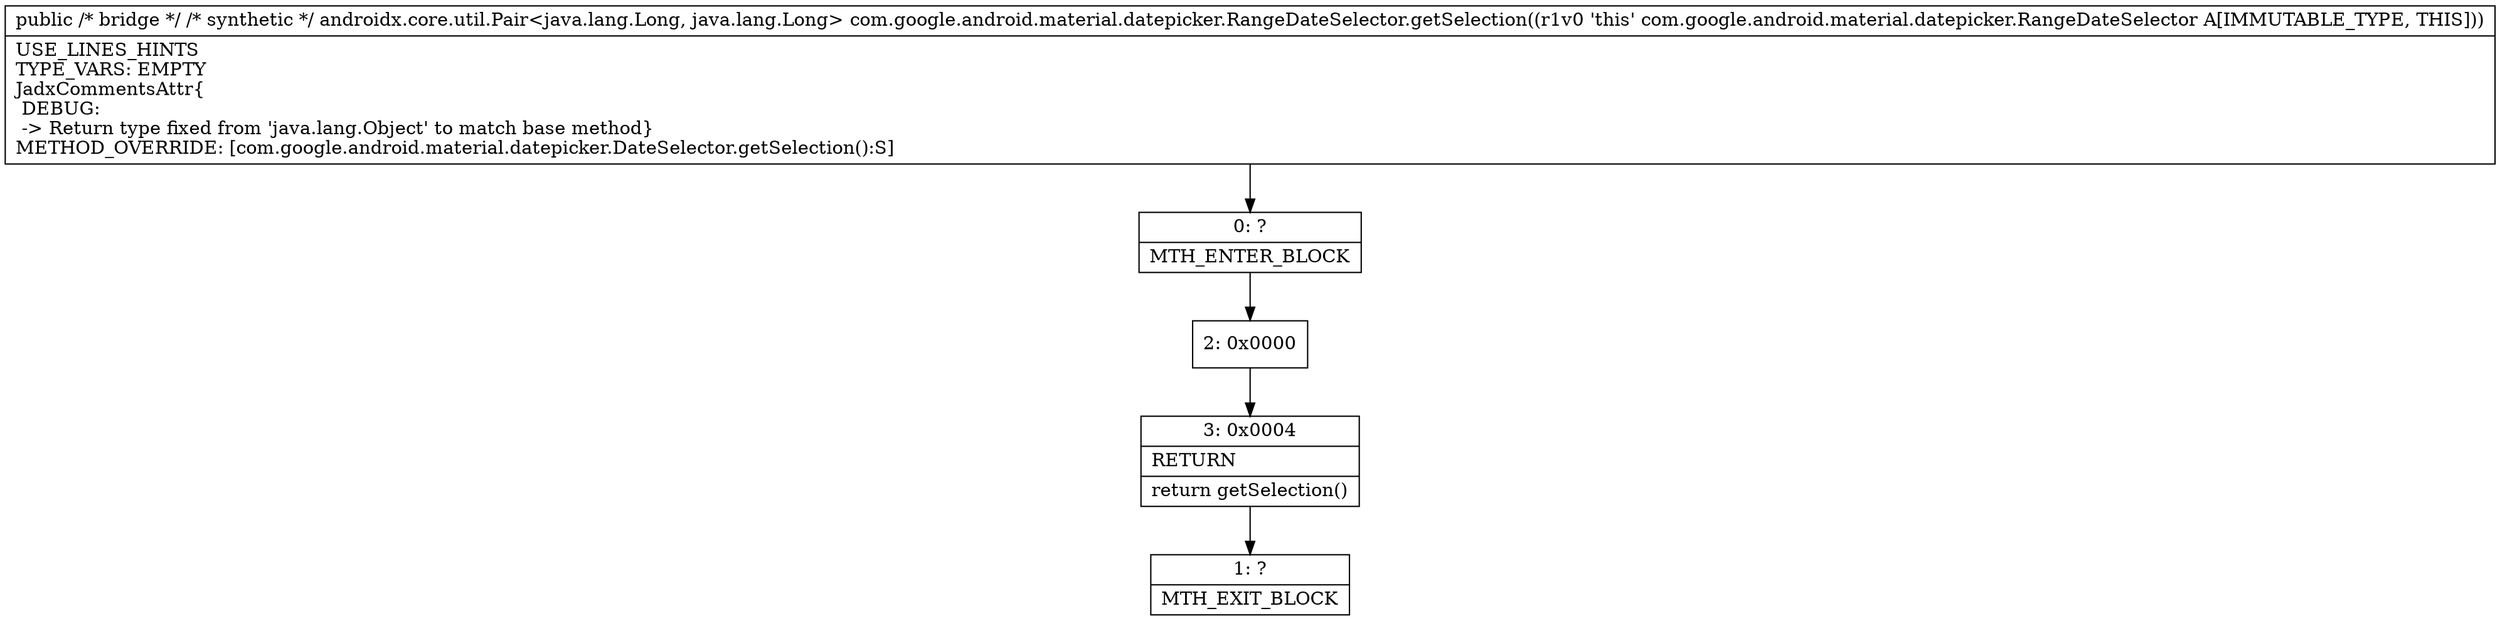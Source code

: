 digraph "CFG forcom.google.android.material.datepicker.RangeDateSelector.getSelection()Ljava\/lang\/Object;" {
Node_0 [shape=record,label="{0\:\ ?|MTH_ENTER_BLOCK\l}"];
Node_2 [shape=record,label="{2\:\ 0x0000}"];
Node_3 [shape=record,label="{3\:\ 0x0004|RETURN\l|return getSelection()\l}"];
Node_1 [shape=record,label="{1\:\ ?|MTH_EXIT_BLOCK\l}"];
MethodNode[shape=record,label="{public \/* bridge *\/ \/* synthetic *\/ androidx.core.util.Pair\<java.lang.Long, java.lang.Long\> com.google.android.material.datepicker.RangeDateSelector.getSelection((r1v0 'this' com.google.android.material.datepicker.RangeDateSelector A[IMMUTABLE_TYPE, THIS]))  | USE_LINES_HINTS\lTYPE_VARS: EMPTY\lJadxCommentsAttr\{\l DEBUG: \l \-\> Return type fixed from 'java.lang.Object' to match base method\}\lMETHOD_OVERRIDE: [com.google.android.material.datepicker.DateSelector.getSelection():S]\l}"];
MethodNode -> Node_0;Node_0 -> Node_2;
Node_2 -> Node_3;
Node_3 -> Node_1;
}

